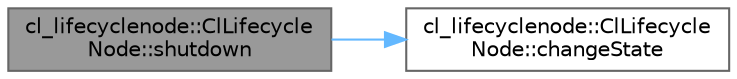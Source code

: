 digraph "cl_lifecyclenode::ClLifecycleNode::shutdown"
{
 // LATEX_PDF_SIZE
  bgcolor="transparent";
  edge [fontname=Helvetica,fontsize=10,labelfontname=Helvetica,labelfontsize=10];
  node [fontname=Helvetica,fontsize=10,shape=box,height=0.2,width=0.4];
  rankdir="LR";
  Node1 [label="cl_lifecyclenode::ClLifecycle\lNode::shutdown",height=0.2,width=0.4,color="gray40", fillcolor="grey60", style="filled", fontcolor="black",tooltip=" "];
  Node1 -> Node2 [color="steelblue1",style="solid"];
  Node2 [label="cl_lifecyclenode::ClLifecycle\lNode::changeState",height=0.2,width=0.4,color="grey40", fillcolor="white", style="filled",URL="$classcl__lifecyclenode_1_1ClLifecycleNode.html#a461c5a9b1125b89d6872b48bff3fc4dd",tooltip=" "];
}
